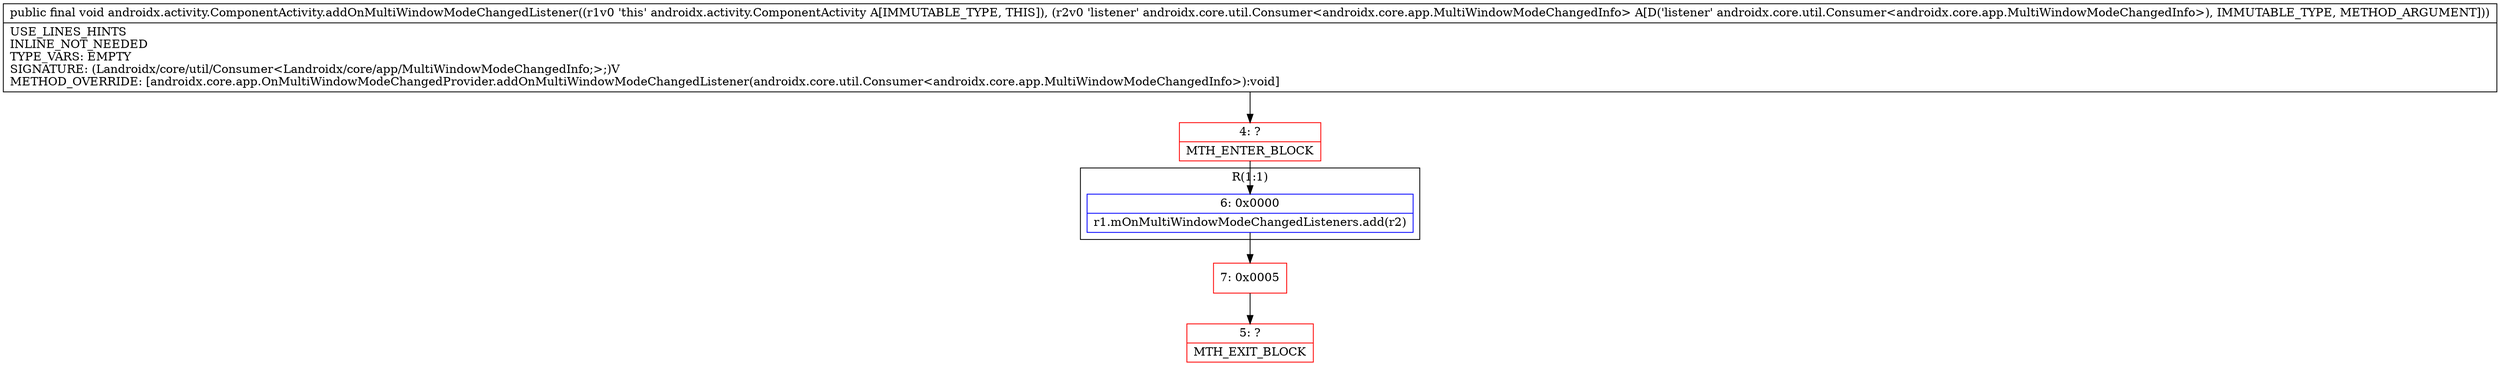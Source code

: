 digraph "CFG forandroidx.activity.ComponentActivity.addOnMultiWindowModeChangedListener(Landroidx\/core\/util\/Consumer;)V" {
subgraph cluster_Region_166544398 {
label = "R(1:1)";
node [shape=record,color=blue];
Node_6 [shape=record,label="{6\:\ 0x0000|r1.mOnMultiWindowModeChangedListeners.add(r2)\l}"];
}
Node_4 [shape=record,color=red,label="{4\:\ ?|MTH_ENTER_BLOCK\l}"];
Node_7 [shape=record,color=red,label="{7\:\ 0x0005}"];
Node_5 [shape=record,color=red,label="{5\:\ ?|MTH_EXIT_BLOCK\l}"];
MethodNode[shape=record,label="{public final void androidx.activity.ComponentActivity.addOnMultiWindowModeChangedListener((r1v0 'this' androidx.activity.ComponentActivity A[IMMUTABLE_TYPE, THIS]), (r2v0 'listener' androidx.core.util.Consumer\<androidx.core.app.MultiWindowModeChangedInfo\> A[D('listener' androidx.core.util.Consumer\<androidx.core.app.MultiWindowModeChangedInfo\>), IMMUTABLE_TYPE, METHOD_ARGUMENT]))  | USE_LINES_HINTS\lINLINE_NOT_NEEDED\lTYPE_VARS: EMPTY\lSIGNATURE: (Landroidx\/core\/util\/Consumer\<Landroidx\/core\/app\/MultiWindowModeChangedInfo;\>;)V\lMETHOD_OVERRIDE: [androidx.core.app.OnMultiWindowModeChangedProvider.addOnMultiWindowModeChangedListener(androidx.core.util.Consumer\<androidx.core.app.MultiWindowModeChangedInfo\>):void]\l}"];
MethodNode -> Node_4;Node_6 -> Node_7;
Node_4 -> Node_6;
Node_7 -> Node_5;
}

